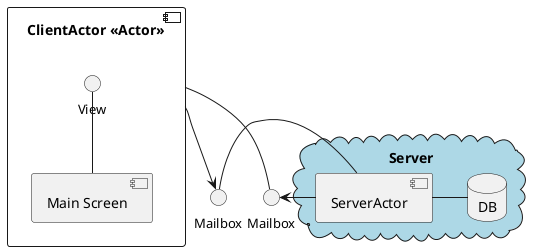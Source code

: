 @startuml

() Mailbox as ClientMailbox
() Mailbox as ServerMailbox

component "ClientActor <<Actor>>" as ClientActor {
  View -- [Main Screen]
}

cloud "Server" {
    [ServerActor] as ServerActor
    database "DB" as DB
} 
DB -left- ServerActor

ServerActor -left- ServerMailbox
ClientActor -right- ClientMailbox

ClientActor -d-> ServerMailbox
ServerActor -r-> ClientMailbox


skinparam {
    CloudBackgroundColor lightblue
    InterfaceFontSize 13
}